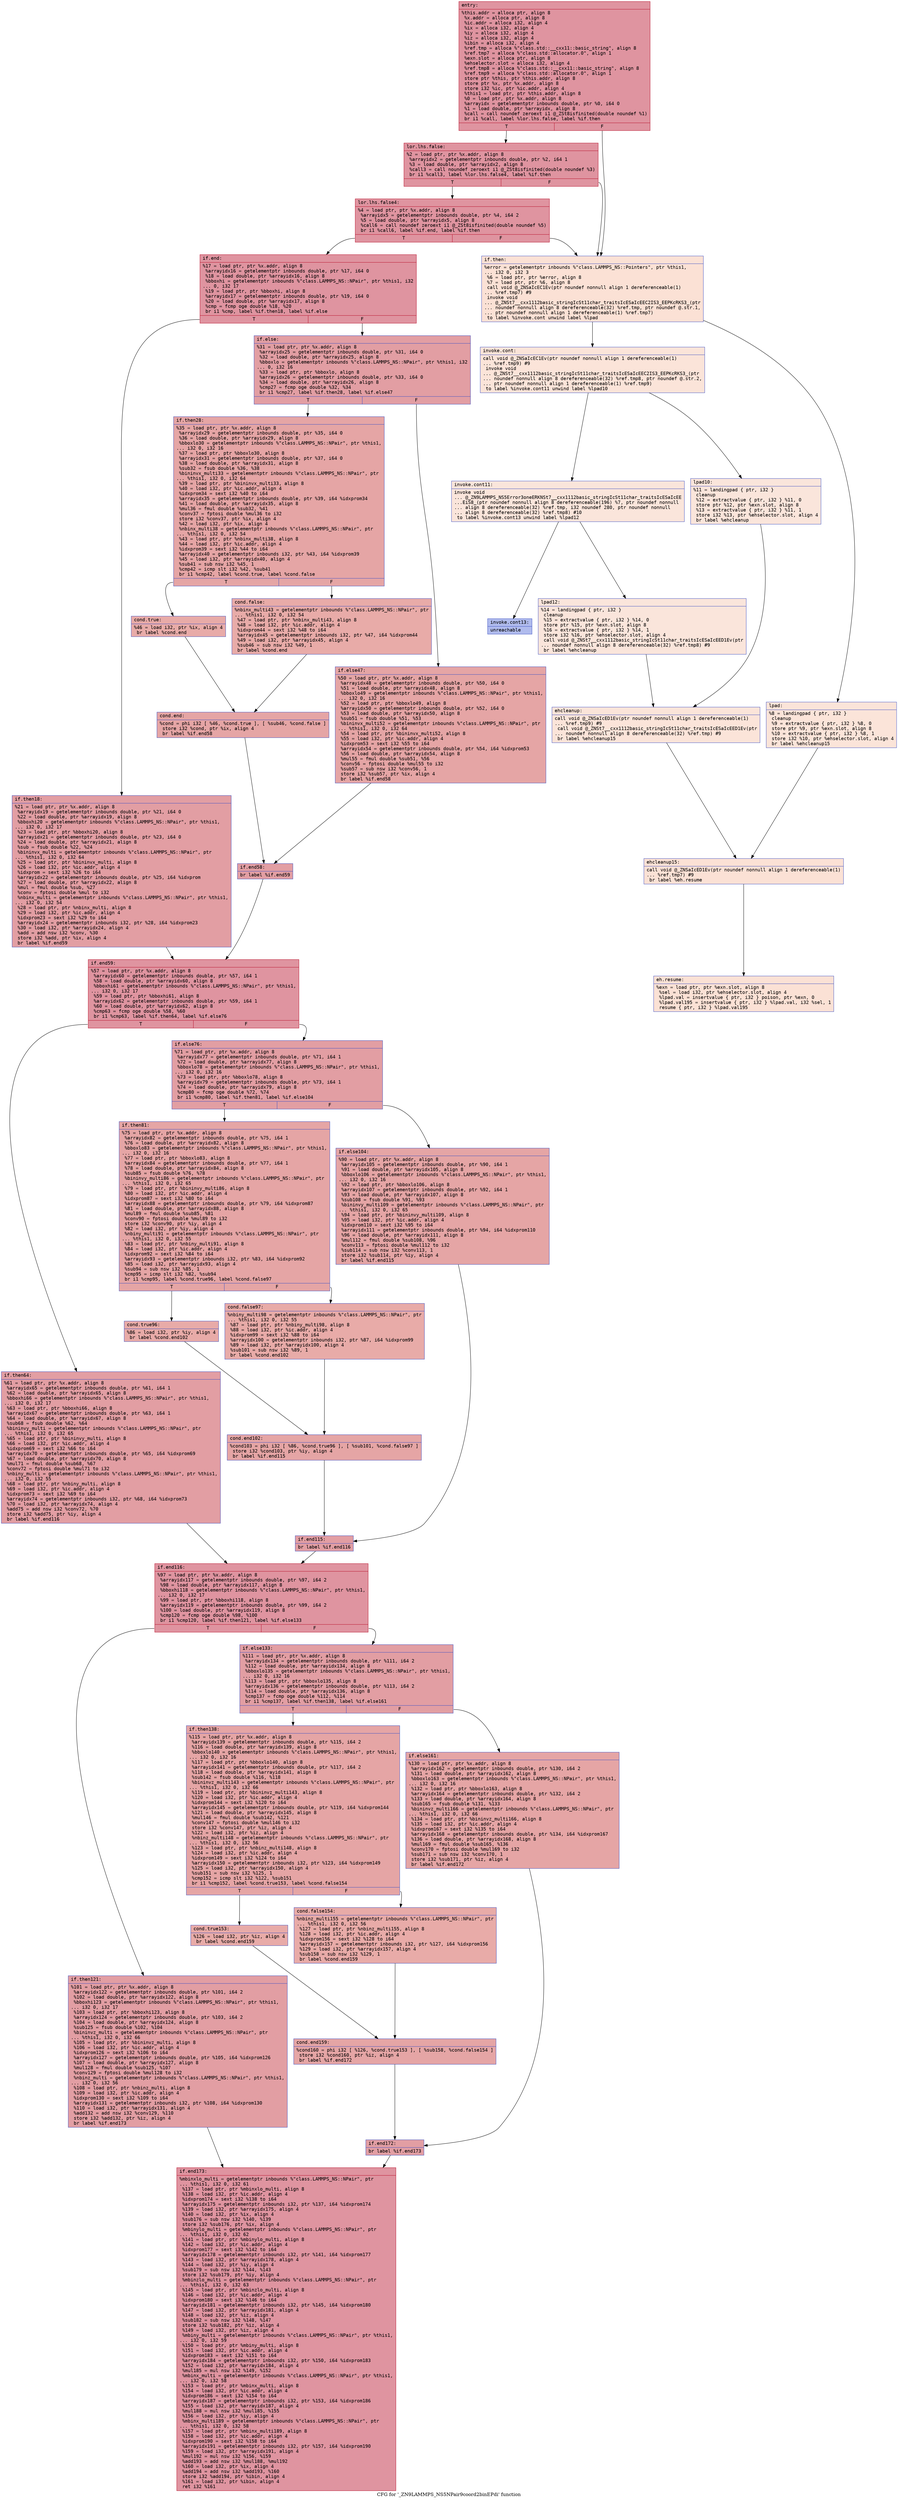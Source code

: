 digraph "CFG for '_ZN9LAMMPS_NS5NPair9coord2binEPdi' function" {
	label="CFG for '_ZN9LAMMPS_NS5NPair9coord2binEPdi' function";

	Node0x5584d48719a0 [shape=record,color="#b70d28ff", style=filled, fillcolor="#b70d2870" fontname="Courier",label="{entry:\l|  %this.addr = alloca ptr, align 8\l  %x.addr = alloca ptr, align 8\l  %ic.addr = alloca i32, align 4\l  %ix = alloca i32, align 4\l  %iy = alloca i32, align 4\l  %iz = alloca i32, align 4\l  %ibin = alloca i32, align 4\l  %ref.tmp = alloca %\"class.std::__cxx11::basic_string\", align 8\l  %ref.tmp7 = alloca %\"class.std::allocator.0\", align 1\l  %exn.slot = alloca ptr, align 8\l  %ehselector.slot = alloca i32, align 4\l  %ref.tmp8 = alloca %\"class.std::__cxx11::basic_string\", align 8\l  %ref.tmp9 = alloca %\"class.std::allocator.0\", align 1\l  store ptr %this, ptr %this.addr, align 8\l  store ptr %x, ptr %x.addr, align 8\l  store i32 %ic, ptr %ic.addr, align 4\l  %this1 = load ptr, ptr %this.addr, align 8\l  %0 = load ptr, ptr %x.addr, align 8\l  %arrayidx = getelementptr inbounds double, ptr %0, i64 0\l  %1 = load double, ptr %arrayidx, align 8\l  %call = call noundef zeroext i1 @_ZSt8isfinited(double noundef %1)\l  br i1 %call, label %lor.lhs.false, label %if.then\l|{<s0>T|<s1>F}}"];
	Node0x5584d48719a0:s0 -> Node0x5584d4899f00[tooltip="entry -> lor.lhs.false\nProbability 100.00%" ];
	Node0x5584d48719a0:s1 -> Node0x5584d4899f80[tooltip="entry -> if.then\nProbability 0.00%" ];
	Node0x5584d4899f00 [shape=record,color="#b70d28ff", style=filled, fillcolor="#b70d2870" fontname="Courier",label="{lor.lhs.false:\l|  %2 = load ptr, ptr %x.addr, align 8\l  %arrayidx2 = getelementptr inbounds double, ptr %2, i64 1\l  %3 = load double, ptr %arrayidx2, align 8\l  %call3 = call noundef zeroext i1 @_ZSt8isfinited(double noundef %3)\l  br i1 %call3, label %lor.lhs.false4, label %if.then\l|{<s0>T|<s1>F}}"];
	Node0x5584d4899f00:s0 -> Node0x5584d489a380[tooltip="lor.lhs.false -> lor.lhs.false4\nProbability 100.00%" ];
	Node0x5584d4899f00:s1 -> Node0x5584d4899f80[tooltip="lor.lhs.false -> if.then\nProbability 0.00%" ];
	Node0x5584d489a380 [shape=record,color="#b70d28ff", style=filled, fillcolor="#b70d2870" fontname="Courier",label="{lor.lhs.false4:\l|  %4 = load ptr, ptr %x.addr, align 8\l  %arrayidx5 = getelementptr inbounds double, ptr %4, i64 2\l  %5 = load double, ptr %arrayidx5, align 8\l  %call6 = call noundef zeroext i1 @_ZSt8isfinited(double noundef %5)\l  br i1 %call6, label %if.end, label %if.then\l|{<s0>T|<s1>F}}"];
	Node0x5584d489a380:s0 -> Node0x5584d489a930[tooltip="lor.lhs.false4 -> if.end\nProbability 100.00%" ];
	Node0x5584d489a380:s1 -> Node0x5584d4899f80[tooltip="lor.lhs.false4 -> if.then\nProbability 0.00%" ];
	Node0x5584d4899f80 [shape=record,color="#3d50c3ff", style=filled, fillcolor="#f7bca170" fontname="Courier",label="{if.then:\l|  %error = getelementptr inbounds %\"class.LAMMPS_NS::Pointers\", ptr %this1,\l... i32 0, i32 3\l  %6 = load ptr, ptr %error, align 8\l  %7 = load ptr, ptr %6, align 8\l  call void @_ZNSaIcEC1Ev(ptr noundef nonnull align 1 dereferenceable(1)\l... %ref.tmp7) #9\l  invoke void\l... @_ZNSt7__cxx1112basic_stringIcSt11char_traitsIcESaIcEEC2IS3_EEPKcRKS3_(ptr\l... noundef nonnull align 8 dereferenceable(32) %ref.tmp, ptr noundef @.str.1,\l... ptr noundef nonnull align 1 dereferenceable(1) %ref.tmp7)\l          to label %invoke.cont unwind label %lpad\l}"];
	Node0x5584d4899f80 -> Node0x5584d489ad90[tooltip="if.then -> invoke.cont\nProbability 50.00%" ];
	Node0x5584d4899f80 -> Node0x5584d489ae10[tooltip="if.then -> lpad\nProbability 50.00%" ];
	Node0x5584d489ad90 [shape=record,color="#3d50c3ff", style=filled, fillcolor="#f5c1a970" fontname="Courier",label="{invoke.cont:\l|  call void @_ZNSaIcEC1Ev(ptr noundef nonnull align 1 dereferenceable(1)\l... %ref.tmp9) #9\l  invoke void\l... @_ZNSt7__cxx1112basic_stringIcSt11char_traitsIcESaIcEEC2IS3_EEPKcRKS3_(ptr\l... noundef nonnull align 8 dereferenceable(32) %ref.tmp8, ptr noundef @.str.2,\l... ptr noundef nonnull align 1 dereferenceable(1) %ref.tmp9)\l          to label %invoke.cont11 unwind label %lpad10\l}"];
	Node0x5584d489ad90 -> Node0x5584d489b190[tooltip="invoke.cont -> invoke.cont11\nProbability 50.00%" ];
	Node0x5584d489ad90 -> Node0x5584d489b1e0[tooltip="invoke.cont -> lpad10\nProbability 50.00%" ];
	Node0x5584d489b190 [shape=record,color="#3d50c3ff", style=filled, fillcolor="#f4c5ad70" fontname="Courier",label="{invoke.cont11:\l|  invoke void\l... @_ZN9LAMMPS_NS5Error3oneERKNSt7__cxx1112basic_stringIcSt11char_traitsIcESaIcEE\l...EiS8_(ptr noundef nonnull align 8 dereferenceable(196) %7, ptr noundef nonnull\l... align 8 dereferenceable(32) %ref.tmp, i32 noundef 280, ptr noundef nonnull\l... align 8 dereferenceable(32) %ref.tmp8) #10\l          to label %invoke.cont13 unwind label %lpad12\l}"];
	Node0x5584d489b190 -> Node0x5584d489b140[tooltip="invoke.cont11 -> invoke.cont13\nProbability 0.00%" ];
	Node0x5584d489b190 -> Node0x5584d489b500[tooltip="invoke.cont11 -> lpad12\nProbability 100.00%" ];
	Node0x5584d489b140 [shape=record,color="#3d50c3ff", style=filled, fillcolor="#4c66d670" fontname="Courier",label="{invoke.cont13:\l|  unreachable\l}"];
	Node0x5584d489ae10 [shape=record,color="#3d50c3ff", style=filled, fillcolor="#f5c1a970" fontname="Courier",label="{lpad:\l|  %8 = landingpad \{ ptr, i32 \}\l          cleanup\l  %9 = extractvalue \{ ptr, i32 \} %8, 0\l  store ptr %9, ptr %exn.slot, align 8\l  %10 = extractvalue \{ ptr, i32 \} %8, 1\l  store i32 %10, ptr %ehselector.slot, align 4\l  br label %ehcleanup15\l}"];
	Node0x5584d489ae10 -> Node0x5584d489bac0[tooltip="lpad -> ehcleanup15\nProbability 100.00%" ];
	Node0x5584d489b1e0 [shape=record,color="#3d50c3ff", style=filled, fillcolor="#f4c5ad70" fontname="Courier",label="{lpad10:\l|  %11 = landingpad \{ ptr, i32 \}\l          cleanup\l  %12 = extractvalue \{ ptr, i32 \} %11, 0\l  store ptr %12, ptr %exn.slot, align 8\l  %13 = extractvalue \{ ptr, i32 \} %11, 1\l  store i32 %13, ptr %ehselector.slot, align 4\l  br label %ehcleanup\l}"];
	Node0x5584d489b1e0 -> Node0x5584d489be10[tooltip="lpad10 -> ehcleanup\nProbability 100.00%" ];
	Node0x5584d489b500 [shape=record,color="#3d50c3ff", style=filled, fillcolor="#f4c5ad70" fontname="Courier",label="{lpad12:\l|  %14 = landingpad \{ ptr, i32 \}\l          cleanup\l  %15 = extractvalue \{ ptr, i32 \} %14, 0\l  store ptr %15, ptr %exn.slot, align 8\l  %16 = extractvalue \{ ptr, i32 \} %14, 1\l  store i32 %16, ptr %ehselector.slot, align 4\l  call void @_ZNSt7__cxx1112basic_stringIcSt11char_traitsIcESaIcEED1Ev(ptr\l... noundef nonnull align 8 dereferenceable(32) %ref.tmp8) #9\l  br label %ehcleanup\l}"];
	Node0x5584d489b500 -> Node0x5584d489be10[tooltip="lpad12 -> ehcleanup\nProbability 100.00%" ];
	Node0x5584d489be10 [shape=record,color="#3d50c3ff", style=filled, fillcolor="#f5c1a970" fontname="Courier",label="{ehcleanup:\l|  call void @_ZNSaIcED1Ev(ptr noundef nonnull align 1 dereferenceable(1)\l... %ref.tmp9) #9\l  call void @_ZNSt7__cxx1112basic_stringIcSt11char_traitsIcESaIcEED1Ev(ptr\l... noundef nonnull align 8 dereferenceable(32) %ref.tmp) #9\l  br label %ehcleanup15\l}"];
	Node0x5584d489be10 -> Node0x5584d489bac0[tooltip="ehcleanup -> ehcleanup15\nProbability 100.00%" ];
	Node0x5584d489bac0 [shape=record,color="#3d50c3ff", style=filled, fillcolor="#f7bca170" fontname="Courier",label="{ehcleanup15:\l|  call void @_ZNSaIcED1Ev(ptr noundef nonnull align 1 dereferenceable(1)\l... %ref.tmp7) #9\l  br label %eh.resume\l}"];
	Node0x5584d489bac0 -> Node0x5584d489c6c0[tooltip="ehcleanup15 -> eh.resume\nProbability 100.00%" ];
	Node0x5584d489a930 [shape=record,color="#b70d28ff", style=filled, fillcolor="#b70d2870" fontname="Courier",label="{if.end:\l|  %17 = load ptr, ptr %x.addr, align 8\l  %arrayidx16 = getelementptr inbounds double, ptr %17, i64 0\l  %18 = load double, ptr %arrayidx16, align 8\l  %bboxhi = getelementptr inbounds %\"class.LAMMPS_NS::NPair\", ptr %this1, i32\l... 0, i32 17\l  %19 = load ptr, ptr %bboxhi, align 8\l  %arrayidx17 = getelementptr inbounds double, ptr %19, i64 0\l  %20 = load double, ptr %arrayidx17, align 8\l  %cmp = fcmp oge double %18, %20\l  br i1 %cmp, label %if.then18, label %if.else\l|{<s0>T|<s1>F}}"];
	Node0x5584d489a930:s0 -> Node0x5584d489cc90[tooltip="if.end -> if.then18\nProbability 50.00%" ];
	Node0x5584d489a930:s1 -> Node0x5584d489cd10[tooltip="if.end -> if.else\nProbability 50.00%" ];
	Node0x5584d489cc90 [shape=record,color="#3d50c3ff", style=filled, fillcolor="#be242e70" fontname="Courier",label="{if.then18:\l|  %21 = load ptr, ptr %x.addr, align 8\l  %arrayidx19 = getelementptr inbounds double, ptr %21, i64 0\l  %22 = load double, ptr %arrayidx19, align 8\l  %bboxhi20 = getelementptr inbounds %\"class.LAMMPS_NS::NPair\", ptr %this1,\l... i32 0, i32 17\l  %23 = load ptr, ptr %bboxhi20, align 8\l  %arrayidx21 = getelementptr inbounds double, ptr %23, i64 0\l  %24 = load double, ptr %arrayidx21, align 8\l  %sub = fsub double %22, %24\l  %bininvx_multi = getelementptr inbounds %\"class.LAMMPS_NS::NPair\", ptr\l... %this1, i32 0, i32 64\l  %25 = load ptr, ptr %bininvx_multi, align 8\l  %26 = load i32, ptr %ic.addr, align 4\l  %idxprom = sext i32 %26 to i64\l  %arrayidx22 = getelementptr inbounds double, ptr %25, i64 %idxprom\l  %27 = load double, ptr %arrayidx22, align 8\l  %mul = fmul double %sub, %27\l  %conv = fptosi double %mul to i32\l  %nbinx_multi = getelementptr inbounds %\"class.LAMMPS_NS::NPair\", ptr %this1,\l... i32 0, i32 54\l  %28 = load ptr, ptr %nbinx_multi, align 8\l  %29 = load i32, ptr %ic.addr, align 4\l  %idxprom23 = sext i32 %29 to i64\l  %arrayidx24 = getelementptr inbounds i32, ptr %28, i64 %idxprom23\l  %30 = load i32, ptr %arrayidx24, align 4\l  %add = add nsw i32 %conv, %30\l  store i32 %add, ptr %ix, align 4\l  br label %if.end59\l}"];
	Node0x5584d489cc90 -> Node0x5584d489e0b0[tooltip="if.then18 -> if.end59\nProbability 100.00%" ];
	Node0x5584d489cd10 [shape=record,color="#3d50c3ff", style=filled, fillcolor="#be242e70" fontname="Courier",label="{if.else:\l|  %31 = load ptr, ptr %x.addr, align 8\l  %arrayidx25 = getelementptr inbounds double, ptr %31, i64 0\l  %32 = load double, ptr %arrayidx25, align 8\l  %bboxlo = getelementptr inbounds %\"class.LAMMPS_NS::NPair\", ptr %this1, i32\l... 0, i32 16\l  %33 = load ptr, ptr %bboxlo, align 8\l  %arrayidx26 = getelementptr inbounds double, ptr %33, i64 0\l  %34 = load double, ptr %arrayidx26, align 8\l  %cmp27 = fcmp oge double %32, %34\l  br i1 %cmp27, label %if.then28, label %if.else47\l|{<s0>T|<s1>F}}"];
	Node0x5584d489cd10:s0 -> Node0x5584d489e6d0[tooltip="if.else -> if.then28\nProbability 50.00%" ];
	Node0x5584d489cd10:s1 -> Node0x5584d489e750[tooltip="if.else -> if.else47\nProbability 50.00%" ];
	Node0x5584d489e6d0 [shape=record,color="#3d50c3ff", style=filled, fillcolor="#c5333470" fontname="Courier",label="{if.then28:\l|  %35 = load ptr, ptr %x.addr, align 8\l  %arrayidx29 = getelementptr inbounds double, ptr %35, i64 0\l  %36 = load double, ptr %arrayidx29, align 8\l  %bboxlo30 = getelementptr inbounds %\"class.LAMMPS_NS::NPair\", ptr %this1,\l... i32 0, i32 16\l  %37 = load ptr, ptr %bboxlo30, align 8\l  %arrayidx31 = getelementptr inbounds double, ptr %37, i64 0\l  %38 = load double, ptr %arrayidx31, align 8\l  %sub32 = fsub double %36, %38\l  %bininvx_multi33 = getelementptr inbounds %\"class.LAMMPS_NS::NPair\", ptr\l... %this1, i32 0, i32 64\l  %39 = load ptr, ptr %bininvx_multi33, align 8\l  %40 = load i32, ptr %ic.addr, align 4\l  %idxprom34 = sext i32 %40 to i64\l  %arrayidx35 = getelementptr inbounds double, ptr %39, i64 %idxprom34\l  %41 = load double, ptr %arrayidx35, align 8\l  %mul36 = fmul double %sub32, %41\l  %conv37 = fptosi double %mul36 to i32\l  store i32 %conv37, ptr %ix, align 4\l  %42 = load i32, ptr %ix, align 4\l  %nbinx_multi38 = getelementptr inbounds %\"class.LAMMPS_NS::NPair\", ptr\l... %this1, i32 0, i32 54\l  %43 = load ptr, ptr %nbinx_multi38, align 8\l  %44 = load i32, ptr %ic.addr, align 4\l  %idxprom39 = sext i32 %44 to i64\l  %arrayidx40 = getelementptr inbounds i32, ptr %43, i64 %idxprom39\l  %45 = load i32, ptr %arrayidx40, align 4\l  %sub41 = sub nsw i32 %45, 1\l  %cmp42 = icmp slt i32 %42, %sub41\l  br i1 %cmp42, label %cond.true, label %cond.false\l|{<s0>T|<s1>F}}"];
	Node0x5584d489e6d0:s0 -> Node0x5584d489f940[tooltip="if.then28 -> cond.true\nProbability 50.00%" ];
	Node0x5584d489e6d0:s1 -> Node0x5584d489f9c0[tooltip="if.then28 -> cond.false\nProbability 50.00%" ];
	Node0x5584d489f940 [shape=record,color="#3d50c3ff", style=filled, fillcolor="#cc403a70" fontname="Courier",label="{cond.true:\l|  %46 = load i32, ptr %ix, align 4\l  br label %cond.end\l}"];
	Node0x5584d489f940 -> Node0x5584d489fbd0[tooltip="cond.true -> cond.end\nProbability 100.00%" ];
	Node0x5584d489f9c0 [shape=record,color="#3d50c3ff", style=filled, fillcolor="#cc403a70" fontname="Courier",label="{cond.false:\l|  %nbinx_multi43 = getelementptr inbounds %\"class.LAMMPS_NS::NPair\", ptr\l... %this1, i32 0, i32 54\l  %47 = load ptr, ptr %nbinx_multi43, align 8\l  %48 = load i32, ptr %ic.addr, align 4\l  %idxprom44 = sext i32 %48 to i64\l  %arrayidx45 = getelementptr inbounds i32, ptr %47, i64 %idxprom44\l  %49 = load i32, ptr %arrayidx45, align 4\l  %sub46 = sub nsw i32 %49, 1\l  br label %cond.end\l}"];
	Node0x5584d489f9c0 -> Node0x5584d489fbd0[tooltip="cond.false -> cond.end\nProbability 100.00%" ];
	Node0x5584d489fbd0 [shape=record,color="#3d50c3ff", style=filled, fillcolor="#c5333470" fontname="Courier",label="{cond.end:\l|  %cond = phi i32 [ %46, %cond.true ], [ %sub46, %cond.false ]\l  store i32 %cond, ptr %ix, align 4\l  br label %if.end58\l}"];
	Node0x5584d489fbd0 -> Node0x5584d48a0a90[tooltip="cond.end -> if.end58\nProbability 100.00%" ];
	Node0x5584d489e750 [shape=record,color="#3d50c3ff", style=filled, fillcolor="#c5333470" fontname="Courier",label="{if.else47:\l|  %50 = load ptr, ptr %x.addr, align 8\l  %arrayidx48 = getelementptr inbounds double, ptr %50, i64 0\l  %51 = load double, ptr %arrayidx48, align 8\l  %bboxlo49 = getelementptr inbounds %\"class.LAMMPS_NS::NPair\", ptr %this1,\l... i32 0, i32 16\l  %52 = load ptr, ptr %bboxlo49, align 8\l  %arrayidx50 = getelementptr inbounds double, ptr %52, i64 0\l  %53 = load double, ptr %arrayidx50, align 8\l  %sub51 = fsub double %51, %53\l  %bininvx_multi52 = getelementptr inbounds %\"class.LAMMPS_NS::NPair\", ptr\l... %this1, i32 0, i32 64\l  %54 = load ptr, ptr %bininvx_multi52, align 8\l  %55 = load i32, ptr %ic.addr, align 4\l  %idxprom53 = sext i32 %55 to i64\l  %arrayidx54 = getelementptr inbounds double, ptr %54, i64 %idxprom53\l  %56 = load double, ptr %arrayidx54, align 8\l  %mul55 = fmul double %sub51, %56\l  %conv56 = fptosi double %mul55 to i32\l  %sub57 = sub nsw i32 %conv56, 1\l  store i32 %sub57, ptr %ix, align 4\l  br label %if.end58\l}"];
	Node0x5584d489e750 -> Node0x5584d48a0a90[tooltip="if.else47 -> if.end58\nProbability 100.00%" ];
	Node0x5584d48a0a90 [shape=record,color="#3d50c3ff", style=filled, fillcolor="#be242e70" fontname="Courier",label="{if.end58:\l|  br label %if.end59\l}"];
	Node0x5584d48a0a90 -> Node0x5584d489e0b0[tooltip="if.end58 -> if.end59\nProbability 100.00%" ];
	Node0x5584d489e0b0 [shape=record,color="#b70d28ff", style=filled, fillcolor="#b70d2870" fontname="Courier",label="{if.end59:\l|  %57 = load ptr, ptr %x.addr, align 8\l  %arrayidx60 = getelementptr inbounds double, ptr %57, i64 1\l  %58 = load double, ptr %arrayidx60, align 8\l  %bboxhi61 = getelementptr inbounds %\"class.LAMMPS_NS::NPair\", ptr %this1,\l... i32 0, i32 17\l  %59 = load ptr, ptr %bboxhi61, align 8\l  %arrayidx62 = getelementptr inbounds double, ptr %59, i64 1\l  %60 = load double, ptr %arrayidx62, align 8\l  %cmp63 = fcmp oge double %58, %60\l  br i1 %cmp63, label %if.then64, label %if.else76\l|{<s0>T|<s1>F}}"];
	Node0x5584d489e0b0:s0 -> Node0x5584d48a23c0[tooltip="if.end59 -> if.then64\nProbability 50.00%" ];
	Node0x5584d489e0b0:s1 -> Node0x5584d48a2440[tooltip="if.end59 -> if.else76\nProbability 50.00%" ];
	Node0x5584d48a23c0 [shape=record,color="#3d50c3ff", style=filled, fillcolor="#be242e70" fontname="Courier",label="{if.then64:\l|  %61 = load ptr, ptr %x.addr, align 8\l  %arrayidx65 = getelementptr inbounds double, ptr %61, i64 1\l  %62 = load double, ptr %arrayidx65, align 8\l  %bboxhi66 = getelementptr inbounds %\"class.LAMMPS_NS::NPair\", ptr %this1,\l... i32 0, i32 17\l  %63 = load ptr, ptr %bboxhi66, align 8\l  %arrayidx67 = getelementptr inbounds double, ptr %63, i64 1\l  %64 = load double, ptr %arrayidx67, align 8\l  %sub68 = fsub double %62, %64\l  %bininvy_multi = getelementptr inbounds %\"class.LAMMPS_NS::NPair\", ptr\l... %this1, i32 0, i32 65\l  %65 = load ptr, ptr %bininvy_multi, align 8\l  %66 = load i32, ptr %ic.addr, align 4\l  %idxprom69 = sext i32 %66 to i64\l  %arrayidx70 = getelementptr inbounds double, ptr %65, i64 %idxprom69\l  %67 = load double, ptr %arrayidx70, align 8\l  %mul71 = fmul double %sub68, %67\l  %conv72 = fptosi double %mul71 to i32\l  %nbiny_multi = getelementptr inbounds %\"class.LAMMPS_NS::NPair\", ptr %this1,\l... i32 0, i32 55\l  %68 = load ptr, ptr %nbiny_multi, align 8\l  %69 = load i32, ptr %ic.addr, align 4\l  %idxprom73 = sext i32 %69 to i64\l  %arrayidx74 = getelementptr inbounds i32, ptr %68, i64 %idxprom73\l  %70 = load i32, ptr %arrayidx74, align 4\l  %add75 = add nsw i32 %conv72, %70\l  store i32 %add75, ptr %iy, align 4\l  br label %if.end116\l}"];
	Node0x5584d48a23c0 -> Node0x5584d48a3500[tooltip="if.then64 -> if.end116\nProbability 100.00%" ];
	Node0x5584d48a2440 [shape=record,color="#3d50c3ff", style=filled, fillcolor="#be242e70" fontname="Courier",label="{if.else76:\l|  %71 = load ptr, ptr %x.addr, align 8\l  %arrayidx77 = getelementptr inbounds double, ptr %71, i64 1\l  %72 = load double, ptr %arrayidx77, align 8\l  %bboxlo78 = getelementptr inbounds %\"class.LAMMPS_NS::NPair\", ptr %this1,\l... i32 0, i32 16\l  %73 = load ptr, ptr %bboxlo78, align 8\l  %arrayidx79 = getelementptr inbounds double, ptr %73, i64 1\l  %74 = load double, ptr %arrayidx79, align 8\l  %cmp80 = fcmp oge double %72, %74\l  br i1 %cmp80, label %if.then81, label %if.else104\l|{<s0>T|<s1>F}}"];
	Node0x5584d48a2440:s0 -> Node0x5584d48a3b30[tooltip="if.else76 -> if.then81\nProbability 50.00%" ];
	Node0x5584d48a2440:s1 -> Node0x5584d48a3bb0[tooltip="if.else76 -> if.else104\nProbability 50.00%" ];
	Node0x5584d48a3b30 [shape=record,color="#3d50c3ff", style=filled, fillcolor="#c5333470" fontname="Courier",label="{if.then81:\l|  %75 = load ptr, ptr %x.addr, align 8\l  %arrayidx82 = getelementptr inbounds double, ptr %75, i64 1\l  %76 = load double, ptr %arrayidx82, align 8\l  %bboxlo83 = getelementptr inbounds %\"class.LAMMPS_NS::NPair\", ptr %this1,\l... i32 0, i32 16\l  %77 = load ptr, ptr %bboxlo83, align 8\l  %arrayidx84 = getelementptr inbounds double, ptr %77, i64 1\l  %78 = load double, ptr %arrayidx84, align 8\l  %sub85 = fsub double %76, %78\l  %bininvy_multi86 = getelementptr inbounds %\"class.LAMMPS_NS::NPair\", ptr\l... %this1, i32 0, i32 65\l  %79 = load ptr, ptr %bininvy_multi86, align 8\l  %80 = load i32, ptr %ic.addr, align 4\l  %idxprom87 = sext i32 %80 to i64\l  %arrayidx88 = getelementptr inbounds double, ptr %79, i64 %idxprom87\l  %81 = load double, ptr %arrayidx88, align 8\l  %mul89 = fmul double %sub85, %81\l  %conv90 = fptosi double %mul89 to i32\l  store i32 %conv90, ptr %iy, align 4\l  %82 = load i32, ptr %iy, align 4\l  %nbiny_multi91 = getelementptr inbounds %\"class.LAMMPS_NS::NPair\", ptr\l... %this1, i32 0, i32 55\l  %83 = load ptr, ptr %nbiny_multi91, align 8\l  %84 = load i32, ptr %ic.addr, align 4\l  %idxprom92 = sext i32 %84 to i64\l  %arrayidx93 = getelementptr inbounds i32, ptr %83, i64 %idxprom92\l  %85 = load i32, ptr %arrayidx93, align 4\l  %sub94 = sub nsw i32 %85, 1\l  %cmp95 = icmp slt i32 %82, %sub94\l  br i1 %cmp95, label %cond.true96, label %cond.false97\l|{<s0>T|<s1>F}}"];
	Node0x5584d48a3b30:s0 -> Node0x5584d48a4da0[tooltip="if.then81 -> cond.true96\nProbability 50.00%" ];
	Node0x5584d48a3b30:s1 -> Node0x5584d48a4e20[tooltip="if.then81 -> cond.false97\nProbability 50.00%" ];
	Node0x5584d48a4da0 [shape=record,color="#3d50c3ff", style=filled, fillcolor="#cc403a70" fontname="Courier",label="{cond.true96:\l|  %86 = load i32, ptr %iy, align 4\l  br label %cond.end102\l}"];
	Node0x5584d48a4da0 -> Node0x5584d48a5030[tooltip="cond.true96 -> cond.end102\nProbability 100.00%" ];
	Node0x5584d48a4e20 [shape=record,color="#3d50c3ff", style=filled, fillcolor="#cc403a70" fontname="Courier",label="{cond.false97:\l|  %nbiny_multi98 = getelementptr inbounds %\"class.LAMMPS_NS::NPair\", ptr\l... %this1, i32 0, i32 55\l  %87 = load ptr, ptr %nbiny_multi98, align 8\l  %88 = load i32, ptr %ic.addr, align 4\l  %idxprom99 = sext i32 %88 to i64\l  %arrayidx100 = getelementptr inbounds i32, ptr %87, i64 %idxprom99\l  %89 = load i32, ptr %arrayidx100, align 4\l  %sub101 = sub nsw i32 %89, 1\l  br label %cond.end102\l}"];
	Node0x5584d48a4e20 -> Node0x5584d48a5030[tooltip="cond.false97 -> cond.end102\nProbability 100.00%" ];
	Node0x5584d48a5030 [shape=record,color="#3d50c3ff", style=filled, fillcolor="#c5333470" fontname="Courier",label="{cond.end102:\l|  %cond103 = phi i32 [ %86, %cond.true96 ], [ %sub101, %cond.false97 ]\l  store i32 %cond103, ptr %iy, align 4\l  br label %if.end115\l}"];
	Node0x5584d48a5030 -> Node0x5584d48a56e0[tooltip="cond.end102 -> if.end115\nProbability 100.00%" ];
	Node0x5584d48a3bb0 [shape=record,color="#3d50c3ff", style=filled, fillcolor="#c5333470" fontname="Courier",label="{if.else104:\l|  %90 = load ptr, ptr %x.addr, align 8\l  %arrayidx105 = getelementptr inbounds double, ptr %90, i64 1\l  %91 = load double, ptr %arrayidx105, align 8\l  %bboxlo106 = getelementptr inbounds %\"class.LAMMPS_NS::NPair\", ptr %this1,\l... i32 0, i32 16\l  %92 = load ptr, ptr %bboxlo106, align 8\l  %arrayidx107 = getelementptr inbounds double, ptr %92, i64 1\l  %93 = load double, ptr %arrayidx107, align 8\l  %sub108 = fsub double %91, %93\l  %bininvy_multi109 = getelementptr inbounds %\"class.LAMMPS_NS::NPair\", ptr\l... %this1, i32 0, i32 65\l  %94 = load ptr, ptr %bininvy_multi109, align 8\l  %95 = load i32, ptr %ic.addr, align 4\l  %idxprom110 = sext i32 %95 to i64\l  %arrayidx111 = getelementptr inbounds double, ptr %94, i64 %idxprom110\l  %96 = load double, ptr %arrayidx111, align 8\l  %mul112 = fmul double %sub108, %96\l  %conv113 = fptosi double %mul112 to i32\l  %sub114 = sub nsw i32 %conv113, 1\l  store i32 %sub114, ptr %iy, align 4\l  br label %if.end115\l}"];
	Node0x5584d48a3bb0 -> Node0x5584d48a56e0[tooltip="if.else104 -> if.end115\nProbability 100.00%" ];
	Node0x5584d48a56e0 [shape=record,color="#3d50c3ff", style=filled, fillcolor="#be242e70" fontname="Courier",label="{if.end115:\l|  br label %if.end116\l}"];
	Node0x5584d48a56e0 -> Node0x5584d48a3500[tooltip="if.end115 -> if.end116\nProbability 100.00%" ];
	Node0x5584d48a3500 [shape=record,color="#b70d28ff", style=filled, fillcolor="#b70d2870" fontname="Courier",label="{if.end116:\l|  %97 = load ptr, ptr %x.addr, align 8\l  %arrayidx117 = getelementptr inbounds double, ptr %97, i64 2\l  %98 = load double, ptr %arrayidx117, align 8\l  %bboxhi118 = getelementptr inbounds %\"class.LAMMPS_NS::NPair\", ptr %this1,\l... i32 0, i32 17\l  %99 = load ptr, ptr %bboxhi118, align 8\l  %arrayidx119 = getelementptr inbounds double, ptr %99, i64 2\l  %100 = load double, ptr %arrayidx119, align 8\l  %cmp120 = fcmp oge double %98, %100\l  br i1 %cmp120, label %if.then121, label %if.else133\l|{<s0>T|<s1>F}}"];
	Node0x5584d48a3500:s0 -> Node0x5584d48a7200[tooltip="if.end116 -> if.then121\nProbability 50.00%" ];
	Node0x5584d48a3500:s1 -> Node0x5584d48a7280[tooltip="if.end116 -> if.else133\nProbability 50.00%" ];
	Node0x5584d48a7200 [shape=record,color="#3d50c3ff", style=filled, fillcolor="#be242e70" fontname="Courier",label="{if.then121:\l|  %101 = load ptr, ptr %x.addr, align 8\l  %arrayidx122 = getelementptr inbounds double, ptr %101, i64 2\l  %102 = load double, ptr %arrayidx122, align 8\l  %bboxhi123 = getelementptr inbounds %\"class.LAMMPS_NS::NPair\", ptr %this1,\l... i32 0, i32 17\l  %103 = load ptr, ptr %bboxhi123, align 8\l  %arrayidx124 = getelementptr inbounds double, ptr %103, i64 2\l  %104 = load double, ptr %arrayidx124, align 8\l  %sub125 = fsub double %102, %104\l  %bininvz_multi = getelementptr inbounds %\"class.LAMMPS_NS::NPair\", ptr\l... %this1, i32 0, i32 66\l  %105 = load ptr, ptr %bininvz_multi, align 8\l  %106 = load i32, ptr %ic.addr, align 4\l  %idxprom126 = sext i32 %106 to i64\l  %arrayidx127 = getelementptr inbounds double, ptr %105, i64 %idxprom126\l  %107 = load double, ptr %arrayidx127, align 8\l  %mul128 = fmul double %sub125, %107\l  %conv129 = fptosi double %mul128 to i32\l  %nbinz_multi = getelementptr inbounds %\"class.LAMMPS_NS::NPair\", ptr %this1,\l... i32 0, i32 56\l  %108 = load ptr, ptr %nbinz_multi, align 8\l  %109 = load i32, ptr %ic.addr, align 4\l  %idxprom130 = sext i32 %109 to i64\l  %arrayidx131 = getelementptr inbounds i32, ptr %108, i64 %idxprom130\l  %110 = load i32, ptr %arrayidx131, align 4\l  %add132 = add nsw i32 %conv129, %110\l  store i32 %add132, ptr %iz, align 4\l  br label %if.end173\l}"];
	Node0x5584d48a7200 -> Node0x5584d48a8340[tooltip="if.then121 -> if.end173\nProbability 100.00%" ];
	Node0x5584d48a7280 [shape=record,color="#3d50c3ff", style=filled, fillcolor="#be242e70" fontname="Courier",label="{if.else133:\l|  %111 = load ptr, ptr %x.addr, align 8\l  %arrayidx134 = getelementptr inbounds double, ptr %111, i64 2\l  %112 = load double, ptr %arrayidx134, align 8\l  %bboxlo135 = getelementptr inbounds %\"class.LAMMPS_NS::NPair\", ptr %this1,\l... i32 0, i32 16\l  %113 = load ptr, ptr %bboxlo135, align 8\l  %arrayidx136 = getelementptr inbounds double, ptr %113, i64 2\l  %114 = load double, ptr %arrayidx136, align 8\l  %cmp137 = fcmp oge double %112, %114\l  br i1 %cmp137, label %if.then138, label %if.else161\l|{<s0>T|<s1>F}}"];
	Node0x5584d48a7280:s0 -> Node0x5584d48a8970[tooltip="if.else133 -> if.then138\nProbability 50.00%" ];
	Node0x5584d48a7280:s1 -> Node0x5584d48a89f0[tooltip="if.else133 -> if.else161\nProbability 50.00%" ];
	Node0x5584d48a8970 [shape=record,color="#3d50c3ff", style=filled, fillcolor="#c5333470" fontname="Courier",label="{if.then138:\l|  %115 = load ptr, ptr %x.addr, align 8\l  %arrayidx139 = getelementptr inbounds double, ptr %115, i64 2\l  %116 = load double, ptr %arrayidx139, align 8\l  %bboxlo140 = getelementptr inbounds %\"class.LAMMPS_NS::NPair\", ptr %this1,\l... i32 0, i32 16\l  %117 = load ptr, ptr %bboxlo140, align 8\l  %arrayidx141 = getelementptr inbounds double, ptr %117, i64 2\l  %118 = load double, ptr %arrayidx141, align 8\l  %sub142 = fsub double %116, %118\l  %bininvz_multi143 = getelementptr inbounds %\"class.LAMMPS_NS::NPair\", ptr\l... %this1, i32 0, i32 66\l  %119 = load ptr, ptr %bininvz_multi143, align 8\l  %120 = load i32, ptr %ic.addr, align 4\l  %idxprom144 = sext i32 %120 to i64\l  %arrayidx145 = getelementptr inbounds double, ptr %119, i64 %idxprom144\l  %121 = load double, ptr %arrayidx145, align 8\l  %mul146 = fmul double %sub142, %121\l  %conv147 = fptosi double %mul146 to i32\l  store i32 %conv147, ptr %iz, align 4\l  %122 = load i32, ptr %iz, align 4\l  %nbinz_multi148 = getelementptr inbounds %\"class.LAMMPS_NS::NPair\", ptr\l... %this1, i32 0, i32 56\l  %123 = load ptr, ptr %nbinz_multi148, align 8\l  %124 = load i32, ptr %ic.addr, align 4\l  %idxprom149 = sext i32 %124 to i64\l  %arrayidx150 = getelementptr inbounds i32, ptr %123, i64 %idxprom149\l  %125 = load i32, ptr %arrayidx150, align 4\l  %sub151 = sub nsw i32 %125, 1\l  %cmp152 = icmp slt i32 %122, %sub151\l  br i1 %cmp152, label %cond.true153, label %cond.false154\l|{<s0>T|<s1>F}}"];
	Node0x5584d48a8970:s0 -> Node0x5584d48a19a0[tooltip="if.then138 -> cond.true153\nProbability 50.00%" ];
	Node0x5584d48a8970:s1 -> Node0x5584d48a1a20[tooltip="if.then138 -> cond.false154\nProbability 50.00%" ];
	Node0x5584d48a19a0 [shape=record,color="#3d50c3ff", style=filled, fillcolor="#cc403a70" fontname="Courier",label="{cond.true153:\l|  %126 = load i32, ptr %iz, align 4\l  br label %cond.end159\l}"];
	Node0x5584d48a19a0 -> Node0x5584d48a1c30[tooltip="cond.true153 -> cond.end159\nProbability 100.00%" ];
	Node0x5584d48a1a20 [shape=record,color="#3d50c3ff", style=filled, fillcolor="#cc403a70" fontname="Courier",label="{cond.false154:\l|  %nbinz_multi155 = getelementptr inbounds %\"class.LAMMPS_NS::NPair\", ptr\l... %this1, i32 0, i32 56\l  %127 = load ptr, ptr %nbinz_multi155, align 8\l  %128 = load i32, ptr %ic.addr, align 4\l  %idxprom156 = sext i32 %128 to i64\l  %arrayidx157 = getelementptr inbounds i32, ptr %127, i64 %idxprom156\l  %129 = load i32, ptr %arrayidx157, align 4\l  %sub158 = sub nsw i32 %129, 1\l  br label %cond.end159\l}"];
	Node0x5584d48a1a20 -> Node0x5584d48a1c30[tooltip="cond.false154 -> cond.end159\nProbability 100.00%" ];
	Node0x5584d48a1c30 [shape=record,color="#3d50c3ff", style=filled, fillcolor="#c5333470" fontname="Courier",label="{cond.end159:\l|  %cond160 = phi i32 [ %126, %cond.true153 ], [ %sub158, %cond.false154 ]\l  store i32 %cond160, ptr %iz, align 4\l  br label %if.end172\l}"];
	Node0x5584d48a1c30 -> Node0x5584d48a22b0[tooltip="cond.end159 -> if.end172\nProbability 100.00%" ];
	Node0x5584d48a89f0 [shape=record,color="#3d50c3ff", style=filled, fillcolor="#c5333470" fontname="Courier",label="{if.else161:\l|  %130 = load ptr, ptr %x.addr, align 8\l  %arrayidx162 = getelementptr inbounds double, ptr %130, i64 2\l  %131 = load double, ptr %arrayidx162, align 8\l  %bboxlo163 = getelementptr inbounds %\"class.LAMMPS_NS::NPair\", ptr %this1,\l... i32 0, i32 16\l  %132 = load ptr, ptr %bboxlo163, align 8\l  %arrayidx164 = getelementptr inbounds double, ptr %132, i64 2\l  %133 = load double, ptr %arrayidx164, align 8\l  %sub165 = fsub double %131, %133\l  %bininvz_multi166 = getelementptr inbounds %\"class.LAMMPS_NS::NPair\", ptr\l... %this1, i32 0, i32 66\l  %134 = load ptr, ptr %bininvz_multi166, align 8\l  %135 = load i32, ptr %ic.addr, align 4\l  %idxprom167 = sext i32 %135 to i64\l  %arrayidx168 = getelementptr inbounds double, ptr %134, i64 %idxprom167\l  %136 = load double, ptr %arrayidx168, align 8\l  %mul169 = fmul double %sub165, %136\l  %conv170 = fptosi double %mul169 to i32\l  %sub171 = sub nsw i32 %conv170, 1\l  store i32 %sub171, ptr %iz, align 4\l  br label %if.end172\l}"];
	Node0x5584d48a89f0 -> Node0x5584d48a22b0[tooltip="if.else161 -> if.end172\nProbability 100.00%" ];
	Node0x5584d48a22b0 [shape=record,color="#3d50c3ff", style=filled, fillcolor="#be242e70" fontname="Courier",label="{if.end172:\l|  br label %if.end173\l}"];
	Node0x5584d48a22b0 -> Node0x5584d48a8340[tooltip="if.end172 -> if.end173\nProbability 100.00%" ];
	Node0x5584d48a8340 [shape=record,color="#b70d28ff", style=filled, fillcolor="#b70d2870" fontname="Courier",label="{if.end173:\l|  %mbinxlo_multi = getelementptr inbounds %\"class.LAMMPS_NS::NPair\", ptr\l... %this1, i32 0, i32 61\l  %137 = load ptr, ptr %mbinxlo_multi, align 8\l  %138 = load i32, ptr %ic.addr, align 4\l  %idxprom174 = sext i32 %138 to i64\l  %arrayidx175 = getelementptr inbounds i32, ptr %137, i64 %idxprom174\l  %139 = load i32, ptr %arrayidx175, align 4\l  %140 = load i32, ptr %ix, align 4\l  %sub176 = sub nsw i32 %140, %139\l  store i32 %sub176, ptr %ix, align 4\l  %mbinylo_multi = getelementptr inbounds %\"class.LAMMPS_NS::NPair\", ptr\l... %this1, i32 0, i32 62\l  %141 = load ptr, ptr %mbinylo_multi, align 8\l  %142 = load i32, ptr %ic.addr, align 4\l  %idxprom177 = sext i32 %142 to i64\l  %arrayidx178 = getelementptr inbounds i32, ptr %141, i64 %idxprom177\l  %143 = load i32, ptr %arrayidx178, align 4\l  %144 = load i32, ptr %iy, align 4\l  %sub179 = sub nsw i32 %144, %143\l  store i32 %sub179, ptr %iy, align 4\l  %mbinzlo_multi = getelementptr inbounds %\"class.LAMMPS_NS::NPair\", ptr\l... %this1, i32 0, i32 63\l  %145 = load ptr, ptr %mbinzlo_multi, align 8\l  %146 = load i32, ptr %ic.addr, align 4\l  %idxprom180 = sext i32 %146 to i64\l  %arrayidx181 = getelementptr inbounds i32, ptr %145, i64 %idxprom180\l  %147 = load i32, ptr %arrayidx181, align 4\l  %148 = load i32, ptr %iz, align 4\l  %sub182 = sub nsw i32 %148, %147\l  store i32 %sub182, ptr %iz, align 4\l  %149 = load i32, ptr %iz, align 4\l  %mbiny_multi = getelementptr inbounds %\"class.LAMMPS_NS::NPair\", ptr %this1,\l... i32 0, i32 59\l  %150 = load ptr, ptr %mbiny_multi, align 8\l  %151 = load i32, ptr %ic.addr, align 4\l  %idxprom183 = sext i32 %151 to i64\l  %arrayidx184 = getelementptr inbounds i32, ptr %150, i64 %idxprom183\l  %152 = load i32, ptr %arrayidx184, align 4\l  %mul185 = mul nsw i32 %149, %152\l  %mbinx_multi = getelementptr inbounds %\"class.LAMMPS_NS::NPair\", ptr %this1,\l... i32 0, i32 58\l  %153 = load ptr, ptr %mbinx_multi, align 8\l  %154 = load i32, ptr %ic.addr, align 4\l  %idxprom186 = sext i32 %154 to i64\l  %arrayidx187 = getelementptr inbounds i32, ptr %153, i64 %idxprom186\l  %155 = load i32, ptr %arrayidx187, align 4\l  %mul188 = mul nsw i32 %mul185, %155\l  %156 = load i32, ptr %iy, align 4\l  %mbinx_multi189 = getelementptr inbounds %\"class.LAMMPS_NS::NPair\", ptr\l... %this1, i32 0, i32 58\l  %157 = load ptr, ptr %mbinx_multi189, align 8\l  %158 = load i32, ptr %ic.addr, align 4\l  %idxprom190 = sext i32 %158 to i64\l  %arrayidx191 = getelementptr inbounds i32, ptr %157, i64 %idxprom190\l  %159 = load i32, ptr %arrayidx191, align 4\l  %mul192 = mul nsw i32 %156, %159\l  %add193 = add nsw i32 %mul188, %mul192\l  %160 = load i32, ptr %ix, align 4\l  %add194 = add nsw i32 %add193, %160\l  store i32 %add194, ptr %ibin, align 4\l  %161 = load i32, ptr %ibin, align 4\l  ret i32 %161\l}"];
	Node0x5584d489c6c0 [shape=record,color="#3d50c3ff", style=filled, fillcolor="#f7bca170" fontname="Courier",label="{eh.resume:\l|  %exn = load ptr, ptr %exn.slot, align 8\l  %sel = load i32, ptr %ehselector.slot, align 4\l  %lpad.val = insertvalue \{ ptr, i32 \} poison, ptr %exn, 0\l  %lpad.val195 = insertvalue \{ ptr, i32 \} %lpad.val, i32 %sel, 1\l  resume \{ ptr, i32 \} %lpad.val195\l}"];
}
